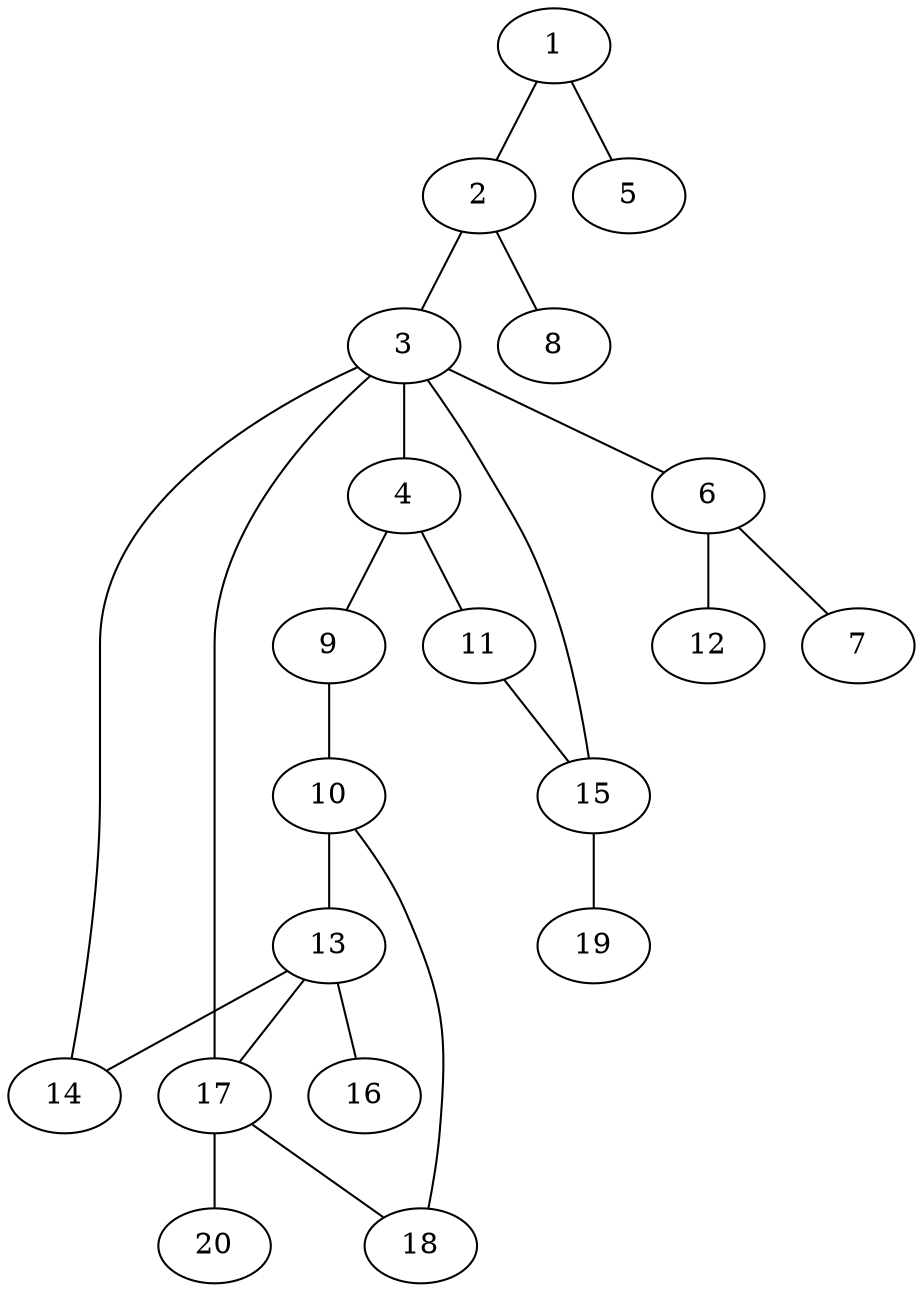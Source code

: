 graph graphname {1--2
1--5
2--3
2--8
3--4
3--6
3--14
3--15
3--17
4--9
4--11
6--7
6--12
9--10
10--13
10--18
11--15
13--14
13--16
13--17
15--19
17--18
17--20
}